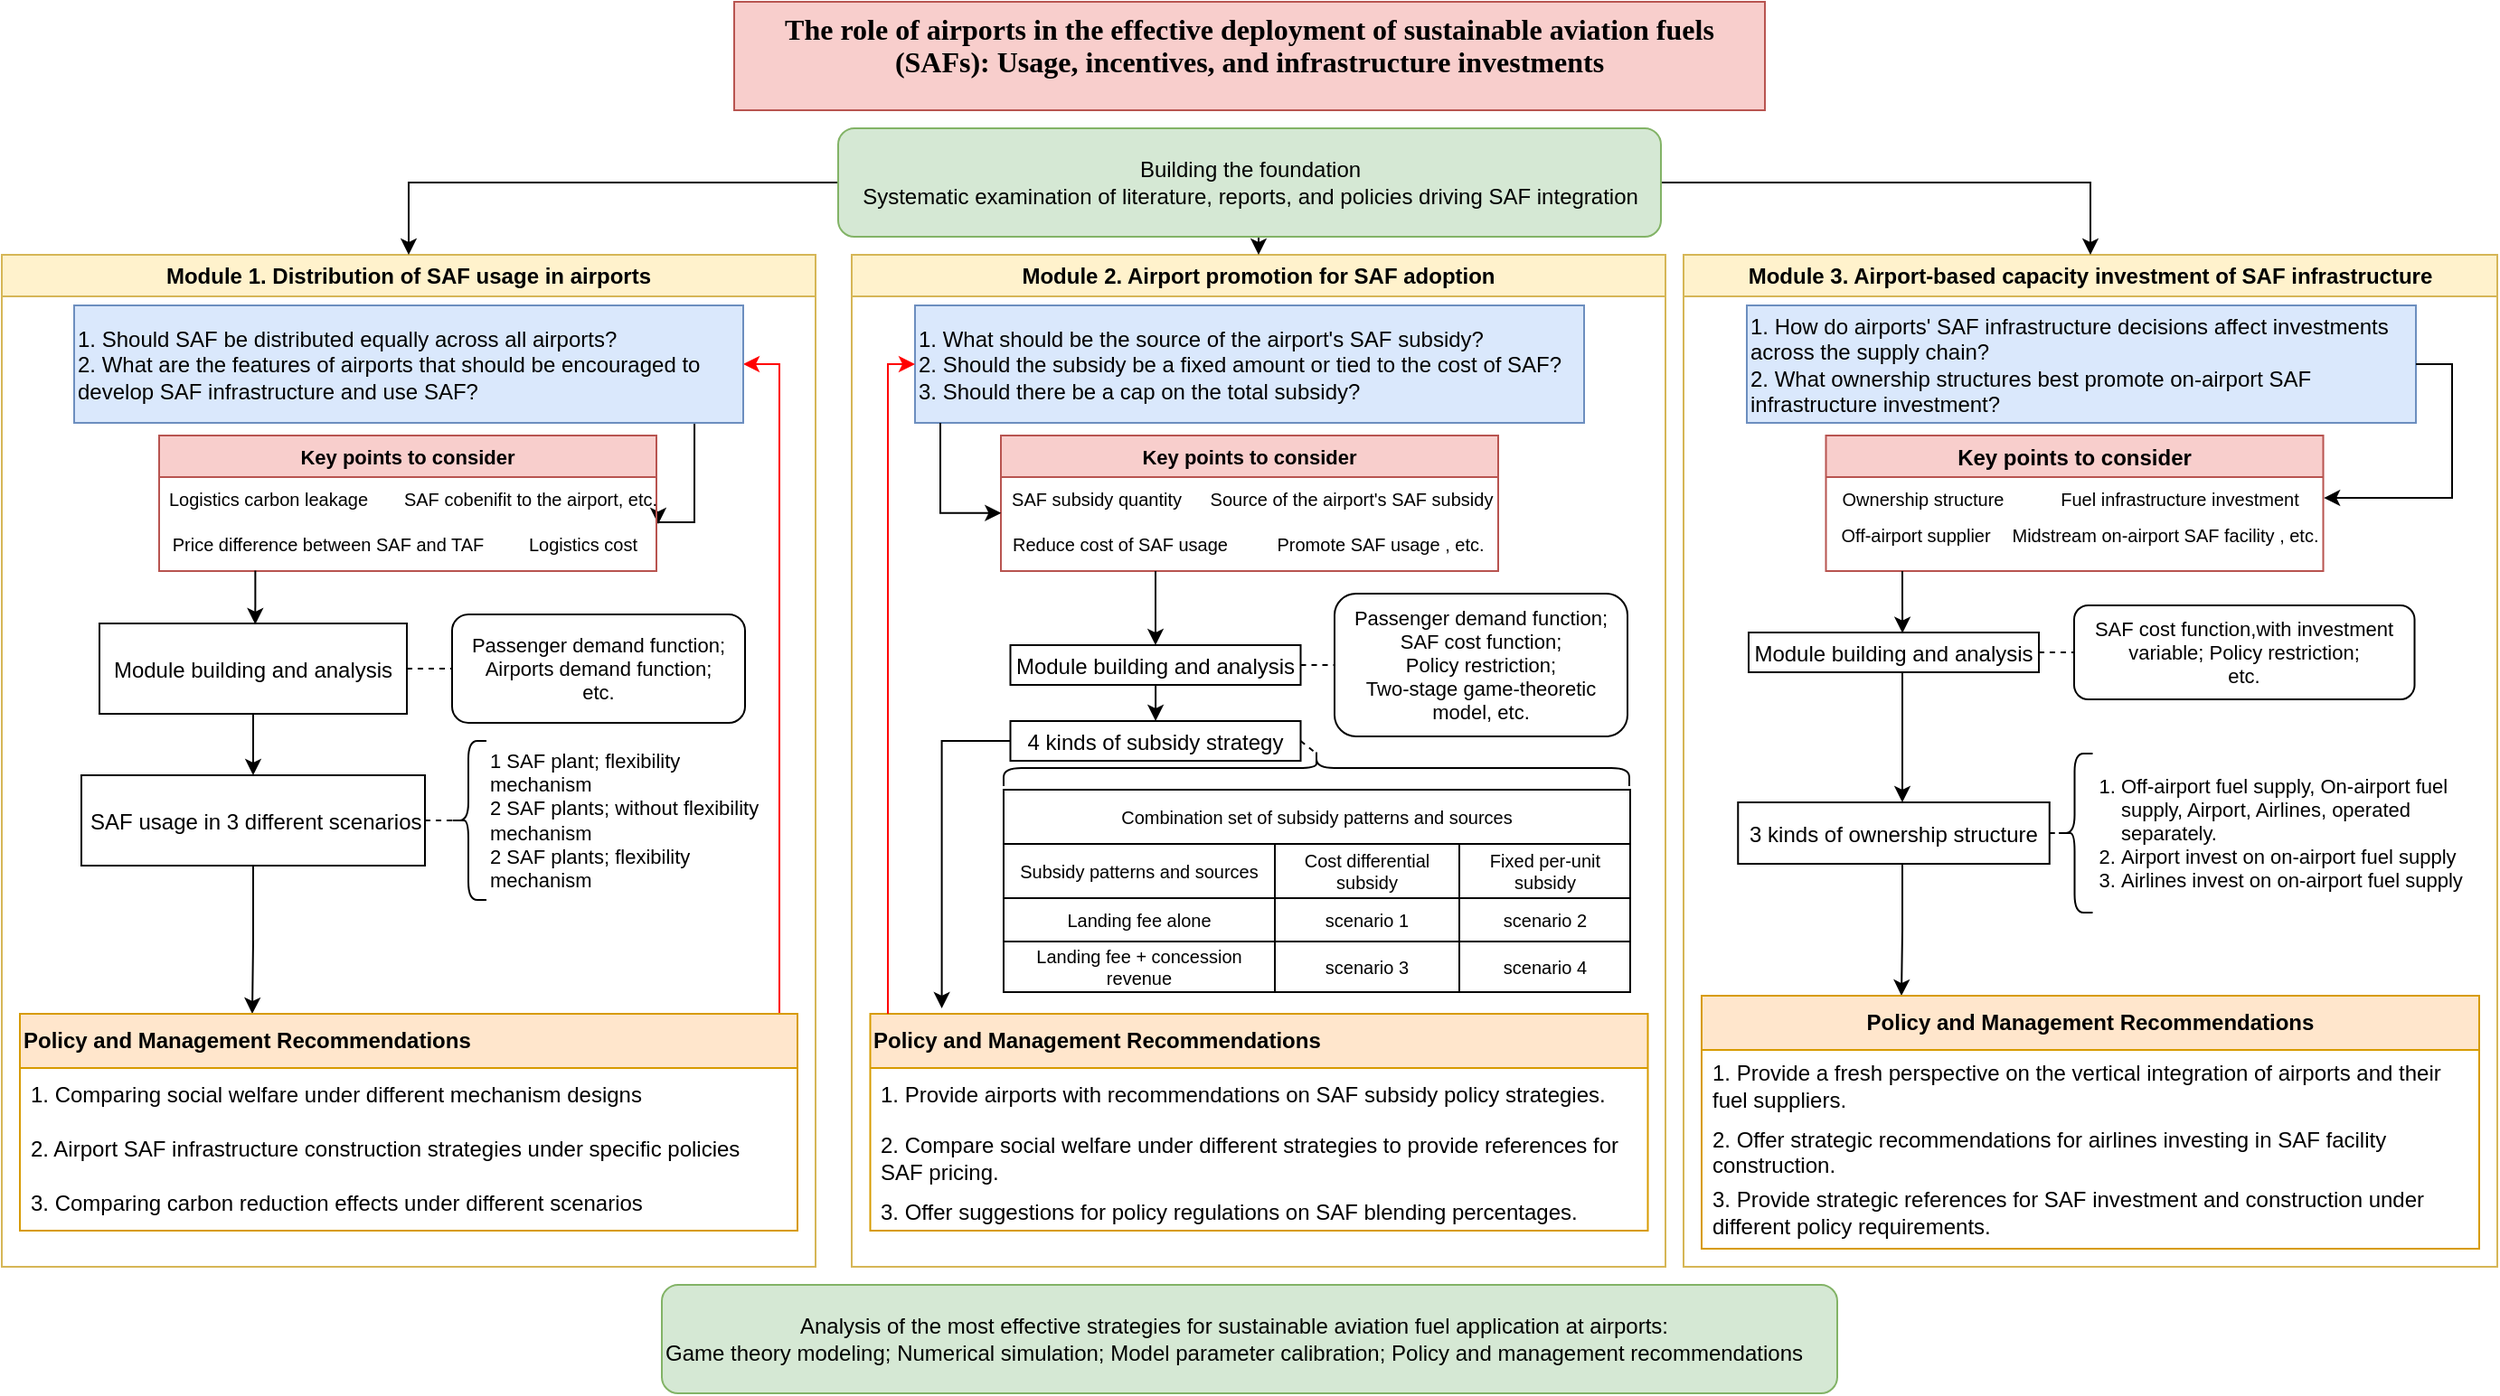 <mxfile version="24.8.0">
  <diagram name="Page-1" id="e7e014a7-5840-1c2e-5031-d8a46d1fe8dd">
    <mxGraphModel dx="2856" dy="964" grid="1" gridSize="10" guides="1" tooltips="1" connect="1" arrows="1" fold="1" page="1" pageScale="1" pageWidth="1169" pageHeight="826" background="none" math="0" shadow="0">
      <root>
        <mxCell id="0" />
        <mxCell id="1" parent="0" />
        <mxCell id="2" value="Module 1. Distribution of SAF usage in airports" style="swimlane;whiteSpace=wrap;fillColor=#fff2cc;strokeColor=#d6b656;" parent="1" vertex="1">
          <mxGeometry x="-280" y="140" width="450" height="560" as="geometry">
            <mxRectangle x="-270" y="142" width="90" height="30" as="alternateBounds" />
          </mxGeometry>
        </mxCell>
        <mxCell id="LJBLf-9OPQEesqbSQKG5-111" style="edgeStyle=orthogonalEdgeStyle;rounded=0;orthogonalLoop=1;jettySize=auto;html=1;entryX=0.5;entryY=0;entryDx=0;entryDy=0;fontFamily=Helvetica;fontSize=12;fontColor=default;" parent="2" source="8" target="10" edge="1">
          <mxGeometry relative="1" as="geometry" />
        </mxCell>
        <mxCell id="8" value="Module building and analysis" style="" parent="2" vertex="1">
          <mxGeometry x="54" y="204" width="170" height="50" as="geometry" />
        </mxCell>
        <mxCell id="rZtBLB-fVoA_DSwmURB1-14" style="edgeStyle=orthogonalEdgeStyle;rounded=0;orthogonalLoop=1;jettySize=auto;html=1;entryX=0.25;entryY=0;entryDx=0;entryDy=0;" edge="1" parent="2">
          <mxGeometry relative="1" as="geometry">
            <mxPoint x="139" y="338" as="sourcePoint" />
            <mxPoint x="138.5" y="420" as="targetPoint" />
            <Array as="points">
              <mxPoint x="139" y="379" />
              <mxPoint x="139" y="379" />
            </Array>
          </mxGeometry>
        </mxCell>
        <mxCell id="10" value=" SAF usage in 3 different scenarios" style="" parent="2" vertex="1">
          <mxGeometry x="44" y="288" width="190" height="50" as="geometry" />
        </mxCell>
        <mxCell id="LJBLf-9OPQEesqbSQKG5-52" value="Passenger demand function;&lt;div style=&quot;font-size: 11px;&quot;&gt;Airports demand function;&lt;/div&gt;&lt;div style=&quot;font-size: 11px;&quot;&gt;etc.&lt;/div&gt;" style="rounded=1;whiteSpace=wrap;html=1;fontSize=11;" parent="2" vertex="1">
          <mxGeometry x="249" y="199" width="162" height="60" as="geometry" />
        </mxCell>
        <mxCell id="LJBLf-9OPQEesqbSQKG5-56" value="" style="endArrow=none;dashed=1;html=1;rounded=0;exitX=1;exitY=0.5;exitDx=0;exitDy=0;entryX=0;entryY=0.5;entryDx=0;entryDy=0;" parent="2" source="8" target="LJBLf-9OPQEesqbSQKG5-52" edge="1">
          <mxGeometry width="50" height="50" relative="1" as="geometry">
            <mxPoint x="539" y="191" as="sourcePoint" />
            <mxPoint x="589" y="141" as="targetPoint" />
          </mxGeometry>
        </mxCell>
        <mxCell id="LJBLf-9OPQEesqbSQKG5-57" value="" style="shape=curlyBracket;whiteSpace=wrap;html=1;rounded=1;labelPosition=left;verticalLabelPosition=middle;align=right;verticalAlign=middle;size=0.5;rotation=0;" parent="2" vertex="1">
          <mxGeometry x="248" y="269" width="20" height="88" as="geometry" />
        </mxCell>
        <mxCell id="LJBLf-9OPQEesqbSQKG5-79" value="" style="endArrow=none;dashed=1;html=1;rounded=0;fontFamily=Helvetica;fontSize=12;fontColor=default;entryX=0.1;entryY=0.5;entryDx=0;entryDy=0;entryPerimeter=0;exitX=1;exitY=0.5;exitDx=0;exitDy=0;" parent="2" source="10" target="LJBLf-9OPQEesqbSQKG5-57" edge="1">
          <mxGeometry width="50" height="50" relative="1" as="geometry">
            <mxPoint x="169" y="281" as="sourcePoint" />
            <mxPoint x="219" y="231" as="targetPoint" />
          </mxGeometry>
        </mxCell>
        <mxCell id="rZtBLB-fVoA_DSwmURB1-22" style="edgeStyle=orthogonalEdgeStyle;rounded=0;orthogonalLoop=1;jettySize=auto;html=1;entryX=1;entryY=0.5;entryDx=0;entryDy=0;strokeColor=#FF0000;" edge="1" parent="2" source="LJBLf-9OPQEesqbSQKG5-73" target="LJBLf-9OPQEesqbSQKG5-71">
          <mxGeometry relative="1" as="geometry">
            <Array as="points">
              <mxPoint x="430" y="61" />
            </Array>
          </mxGeometry>
        </mxCell>
        <mxCell id="LJBLf-9OPQEesqbSQKG5-73" value="&lt;span style=&quot;font-weight: 700; text-align: -webkit-center;&quot;&gt;Policy and Management Recommendations&lt;/span&gt;" style="swimlane;fontStyle=0;childLayout=stackLayout;horizontal=1;startSize=30;horizontalStack=0;resizeParent=1;resizeParentMax=0;resizeLast=0;collapsible=1;marginBottom=0;whiteSpace=wrap;html=1;align=left;verticalAlign=middle;fontFamily=Helvetica;fontSize=12;fillColor=#ffe6cc;strokeColor=#d79b00;" parent="2" vertex="1">
          <mxGeometry x="10" y="420" width="430" height="120" as="geometry" />
        </mxCell>
        <mxCell id="LJBLf-9OPQEesqbSQKG5-74" value="1. Comparing social welfare under different mechanism designs" style="text;strokeColor=none;fillColor=none;align=left;verticalAlign=middle;spacingLeft=4;spacingRight=4;overflow=hidden;points=[[0,0.5],[1,0.5]];portConstraint=eastwest;rotatable=0;whiteSpace=wrap;html=1;fontFamily=Helvetica;fontSize=12;fontColor=default;" parent="LJBLf-9OPQEesqbSQKG5-73" vertex="1">
          <mxGeometry y="30" width="430" height="30" as="geometry" />
        </mxCell>
        <mxCell id="LJBLf-9OPQEesqbSQKG5-75" value="2. Airport SAF infrastructure construction strategies under specific policies" style="text;strokeColor=none;fillColor=none;align=left;verticalAlign=middle;spacingLeft=4;spacingRight=4;overflow=hidden;points=[[0,0.5],[1,0.5]];portConstraint=eastwest;rotatable=0;whiteSpace=wrap;html=1;fontFamily=Helvetica;fontSize=12;fontColor=default;" parent="LJBLf-9OPQEesqbSQKG5-73" vertex="1">
          <mxGeometry y="60" width="430" height="30" as="geometry" />
        </mxCell>
        <mxCell id="LJBLf-9OPQEesqbSQKG5-76" value="3. Comparing carbon reduction effects under different scenarios" style="text;strokeColor=none;fillColor=none;align=left;verticalAlign=middle;spacingLeft=4;spacingRight=4;overflow=hidden;points=[[0,0.5],[1,0.5]];portConstraint=eastwest;rotatable=0;whiteSpace=wrap;html=1;fontFamily=Helvetica;fontSize=12;fontColor=default;" parent="LJBLf-9OPQEesqbSQKG5-73" vertex="1">
          <mxGeometry y="90" width="430" height="30" as="geometry" />
        </mxCell>
        <mxCell id="lu8GZyo01GJMkmbSmP88-27" style="edgeStyle=orthogonalEdgeStyle;rounded=0;orthogonalLoop=1;jettySize=auto;html=1;entryX=1;entryY=0.5;entryDx=0;entryDy=0;" parent="2" edge="1">
          <mxGeometry relative="1" as="geometry">
            <Array as="points">
              <mxPoint x="383" y="148" />
            </Array>
            <mxPoint x="383.034" y="91.0" as="sourcePoint" />
            <mxPoint x="363" y="149" as="targetPoint" />
          </mxGeometry>
        </mxCell>
        <mxCell id="LJBLf-9OPQEesqbSQKG5-71" value="1. Should SAF be distributed equally across all airports?&amp;nbsp;&lt;div&gt;&lt;span style=&quot;background-color: initial;&quot;&gt;2. What are the features of airports that should be encouraged to develop SAF infrastructure and use SAF?&lt;/span&gt;&lt;br&gt;&lt;/div&gt;" style="text;strokeColor=#6c8ebf;fillColor=#dae8fc;html=1;whiteSpace=wrap;verticalAlign=middle;overflow=hidden;" parent="2" vertex="1">
          <mxGeometry x="40" y="28" width="370" height="65" as="geometry" />
        </mxCell>
        <mxCell id="LJBLf-9OPQEesqbSQKG5-60" value="&lt;span style=&quot;background-color: initial; font-size: 11px;&quot;&gt;1 SAF plant; flexibility mechanism&amp;nbsp;&lt;/span&gt;&lt;br style=&quot;font-size: 11px;&quot;&gt;&lt;span style=&quot;background-color: initial; font-size: 11px;&quot;&gt;2 SAF plants; without flexibility mechanism&lt;/span&gt;&lt;br style=&quot;font-size: 11px;&quot;&gt;&lt;span style=&quot;background-color: initial; font-size: 11px;&quot;&gt;2 SAF plants; flexibility mechanism&lt;/span&gt;" style="text;strokeColor=none;fillColor=none;html=1;whiteSpace=wrap;verticalAlign=middle;overflow=hidden;fontSize=11;" parent="2" vertex="1">
          <mxGeometry x="268" y="252" width="162" height="122" as="geometry" />
        </mxCell>
        <mxCell id="lu8GZyo01GJMkmbSmP88-20" value="Key points to consider" style="swimlane;fillColor=#f8cecc;strokeColor=#b85450;fontSize=11;" parent="2" vertex="1">
          <mxGeometry x="87" y="100" width="275" height="75" as="geometry" />
        </mxCell>
        <mxCell id="lu8GZyo01GJMkmbSmP88-21" value="SAF cobenifit to the airport, etc." style="text;html=1;align=center;verticalAlign=middle;resizable=0;points=[];autosize=1;strokeColor=none;fillColor=none;fontSize=10;" parent="lu8GZyo01GJMkmbSmP88-20" vertex="1">
          <mxGeometry x="125" y="20" width="160" height="30" as="geometry" />
        </mxCell>
        <mxCell id="lu8GZyo01GJMkmbSmP88-22" value="Logistics carbon leakage" style="text;html=1;align=center;verticalAlign=middle;resizable=0;points=[];autosize=1;strokeColor=none;fillColor=none;fontSize=10;" parent="lu8GZyo01GJMkmbSmP88-20" vertex="1">
          <mxGeometry x="-5" y="20" width="130" height="30" as="geometry" />
        </mxCell>
        <mxCell id="lu8GZyo01GJMkmbSmP88-23" value="Logistics cost" style="text;html=1;align=center;verticalAlign=middle;resizable=0;points=[];autosize=1;strokeColor=none;fillColor=none;fontSize=10;" parent="lu8GZyo01GJMkmbSmP88-20" vertex="1">
          <mxGeometry x="194" y="45" width="80" height="30" as="geometry" />
        </mxCell>
        <mxCell id="lu8GZyo01GJMkmbSmP88-24" value="&lt;font style=&quot;font-size: 10px;&quot;&gt;Price difference between SAF and TAF&lt;/font&gt;" style="text;html=1;align=center;verticalAlign=middle;resizable=0;points=[];autosize=1;strokeColor=none;fillColor=none;fontSize=9;" parent="lu8GZyo01GJMkmbSmP88-20" vertex="1">
          <mxGeometry x="-7" y="45" width="200" height="30" as="geometry" />
        </mxCell>
        <mxCell id="rZtBLB-fVoA_DSwmURB1-11" style="edgeStyle=orthogonalEdgeStyle;rounded=0;orthogonalLoop=1;jettySize=auto;html=1;entryX=0.848;entryY=0.01;entryDx=0;entryDy=0;entryPerimeter=0;exitX=0.301;exitY=0.993;exitDx=0;exitDy=0;exitPerimeter=0;" edge="1" parent="2" source="lu8GZyo01GJMkmbSmP88-24">
          <mxGeometry relative="1" as="geometry">
            <mxPoint x="140" y="180" as="sourcePoint" />
            <mxPoint x="140.16" y="204.5" as="targetPoint" />
          </mxGeometry>
        </mxCell>
        <mxCell id="3" value="Module 2. Airport promotion for SAF adoption" style="swimlane;whiteSpace=wrap;fillColor=#fff2cc;strokeColor=#d6b656;" parent="1" vertex="1">
          <mxGeometry x="190" y="140" width="450" height="560" as="geometry" />
        </mxCell>
        <mxCell id="LJBLf-9OPQEesqbSQKG5-85" value="1. What should be the source of the airport&#39;s SAF subsidy?&amp;nbsp;&lt;div&gt;2. Should the subsidy be a fixed amount or tied to the cost of SAF?&amp;nbsp;&lt;/div&gt;&lt;div&gt;3. Should there be a cap on the total subsidy?&lt;/div&gt;" style="text;strokeColor=#6c8ebf;fillColor=#dae8fc;html=1;whiteSpace=wrap;verticalAlign=middle;overflow=hidden;" parent="3" vertex="1">
          <mxGeometry x="35" y="28" width="370" height="65" as="geometry" />
        </mxCell>
        <mxCell id="LJBLf-9OPQEesqbSQKG5-116" style="edgeStyle=orthogonalEdgeStyle;rounded=0;orthogonalLoop=1;jettySize=auto;html=1;entryX=0.5;entryY=0;entryDx=0;entryDy=0;fontFamily=Helvetica;fontSize=12;fontColor=default;" parent="3" source="LJBLf-9OPQEesqbSQKG5-117" target="LJBLf-9OPQEesqbSQKG5-118" edge="1">
          <mxGeometry relative="1" as="geometry" />
        </mxCell>
        <mxCell id="LJBLf-9OPQEesqbSQKG5-117" value="Module building and analysis" style="" parent="3" vertex="1">
          <mxGeometry x="87.75" y="216" width="160.5" height="22" as="geometry" />
        </mxCell>
        <mxCell id="LJBLf-9OPQEesqbSQKG5-118" value="4 kinds of subsidy strategy" style="" parent="3" vertex="1">
          <mxGeometry x="87.75" y="258" width="160.5" height="22" as="geometry" />
        </mxCell>
        <mxCell id="LJBLf-9OPQEesqbSQKG5-119" value="Passenger demand function;&lt;div style=&quot;font-size: 11px;&quot;&gt;SAF cost function;&lt;/div&gt;&lt;div style=&quot;font-size: 11px;&quot;&gt;Policy restriction;&lt;/div&gt;&lt;div style=&quot;font-size: 11px;&quot;&gt;Two-stage game-theoretic model,&amp;nbsp;&lt;span style=&quot;background-color: initial; font-size: 11px;&quot;&gt;etc.&lt;/span&gt;&lt;/div&gt;" style="rounded=1;whiteSpace=wrap;html=1;fontSize=11;" parent="3" vertex="1">
          <mxGeometry x="267" y="187.5" width="162" height="79" as="geometry" />
        </mxCell>
        <mxCell id="LJBLf-9OPQEesqbSQKG5-120" value="" style="endArrow=none;dashed=1;html=1;rounded=0;exitX=1;exitY=0.5;exitDx=0;exitDy=0;entryX=0;entryY=0.5;entryDx=0;entryDy=0;" parent="3" source="LJBLf-9OPQEesqbSQKG5-117" target="LJBLf-9OPQEesqbSQKG5-119" edge="1">
          <mxGeometry width="50" height="50" relative="1" as="geometry">
            <mxPoint x="548.5" y="210" as="sourcePoint" />
            <mxPoint x="598.5" y="160" as="targetPoint" />
          </mxGeometry>
        </mxCell>
        <mxCell id="LJBLf-9OPQEesqbSQKG5-121" value="" style="shape=curlyBracket;whiteSpace=wrap;html=1;rounded=1;labelPosition=left;verticalLabelPosition=middle;align=right;verticalAlign=middle;size=0.5;rotation=90;" parent="3" vertex="1">
          <mxGeometry x="247" y="111" width="20" height="346" as="geometry" />
        </mxCell>
        <mxCell id="LJBLf-9OPQEesqbSQKG5-122" value="" style="endArrow=none;dashed=1;html=1;rounded=0;fontFamily=Helvetica;fontSize=12;fontColor=default;entryX=0.1;entryY=0.5;entryDx=0;entryDy=0;entryPerimeter=0;exitX=1;exitY=0.5;exitDx=0;exitDy=0;" parent="3" source="LJBLf-9OPQEesqbSQKG5-118" target="LJBLf-9OPQEesqbSQKG5-121" edge="1">
          <mxGeometry width="50" height="50" relative="1" as="geometry">
            <mxPoint x="167" y="326" as="sourcePoint" />
            <mxPoint x="228.5" y="217" as="targetPoint" />
          </mxGeometry>
        </mxCell>
        <mxCell id="LJBLf-9OPQEesqbSQKG5-123" value="Combination set of subsidy patterns and sources" style="shape=table;startSize=30;container=1;collapsible=0;childLayout=tableLayout;strokeColor=default;align=center;verticalAlign=middle;fillColor=none;gradientColor=none;fontSize=10;" parent="3" vertex="1">
          <mxGeometry x="84" y="296" width="346.5" height="112" as="geometry" />
        </mxCell>
        <mxCell id="LJBLf-9OPQEesqbSQKG5-124" value="" style="shape=tableRow;horizontal=0;startSize=0;swimlaneHead=0;swimlaneBody=0;strokeColor=inherit;top=0;left=0;bottom=0;right=0;collapsible=0;dropTarget=0;fillColor=none;points=[[0,0.5],[1,0.5]];portConstraint=eastwest;fontSize=16;align=left;verticalAlign=middle;fontFamily=Helvetica;fontColor=default;" parent="LJBLf-9OPQEesqbSQKG5-123" vertex="1">
          <mxGeometry y="30" width="346.5" height="30" as="geometry" />
        </mxCell>
        <mxCell id="LJBLf-9OPQEesqbSQKG5-125" value="Subsidy patterns and sources" style="shape=partialRectangle;html=1;whiteSpace=wrap;connectable=0;strokeColor=inherit;overflow=hidden;fillColor=none;top=0;left=0;bottom=0;right=0;pointerEvents=1;align=center;verticalAlign=middle;fontSize=10;" parent="LJBLf-9OPQEesqbSQKG5-124" vertex="1">
          <mxGeometry width="150" height="30" as="geometry">
            <mxRectangle width="150" height="30" as="alternateBounds" />
          </mxGeometry>
        </mxCell>
        <mxCell id="LJBLf-9OPQEesqbSQKG5-126" value="Cost differential subsidy" style="shape=partialRectangle;html=1;whiteSpace=wrap;connectable=0;strokeColor=inherit;overflow=hidden;fillColor=none;top=0;left=0;bottom=0;right=0;pointerEvents=1;align=center;verticalAlign=middle;fontSize=10;" parent="LJBLf-9OPQEesqbSQKG5-124" vertex="1">
          <mxGeometry x="150" width="102" height="30" as="geometry">
            <mxRectangle width="102" height="30" as="alternateBounds" />
          </mxGeometry>
        </mxCell>
        <mxCell id="LJBLf-9OPQEesqbSQKG5-127" value="Fixed per-unit subsidy" style="shape=partialRectangle;html=1;whiteSpace=wrap;connectable=0;strokeColor=inherit;overflow=hidden;fillColor=none;top=0;left=0;bottom=0;right=0;pointerEvents=1;align=center;verticalAlign=middle;fontSize=10;" parent="LJBLf-9OPQEesqbSQKG5-124" vertex="1">
          <mxGeometry x="252" width="95" height="30" as="geometry">
            <mxRectangle width="95" height="30" as="alternateBounds" />
          </mxGeometry>
        </mxCell>
        <mxCell id="LJBLf-9OPQEesqbSQKG5-128" value="" style="shape=tableRow;horizontal=0;startSize=0;swimlaneHead=0;swimlaneBody=0;strokeColor=inherit;top=0;left=0;bottom=0;right=0;collapsible=0;dropTarget=0;fillColor=none;points=[[0,0.5],[1,0.5]];portConstraint=eastwest;fontSize=16;align=left;verticalAlign=middle;fontFamily=Helvetica;fontColor=default;" parent="LJBLf-9OPQEesqbSQKG5-123" vertex="1">
          <mxGeometry y="60" width="346.5" height="24" as="geometry" />
        </mxCell>
        <mxCell id="LJBLf-9OPQEesqbSQKG5-129" value="Landing fee alone" style="shape=partialRectangle;html=1;whiteSpace=wrap;connectable=0;strokeColor=inherit;overflow=hidden;fillColor=none;top=0;left=0;bottom=0;right=0;pointerEvents=1;align=center;verticalAlign=middle;fontSize=10;" parent="LJBLf-9OPQEesqbSQKG5-128" vertex="1">
          <mxGeometry width="150" height="24" as="geometry">
            <mxRectangle width="150" height="24" as="alternateBounds" />
          </mxGeometry>
        </mxCell>
        <mxCell id="LJBLf-9OPQEesqbSQKG5-130" value="scenario 1" style="shape=partialRectangle;html=1;whiteSpace=wrap;connectable=0;strokeColor=inherit;overflow=hidden;fillColor=none;top=0;left=0;bottom=0;right=0;pointerEvents=1;fontSize=10;align=center;verticalAlign=middle;fontFamily=Helvetica;fontColor=default;" parent="LJBLf-9OPQEesqbSQKG5-128" vertex="1">
          <mxGeometry x="150" width="102" height="24" as="geometry">
            <mxRectangle width="102" height="24" as="alternateBounds" />
          </mxGeometry>
        </mxCell>
        <mxCell id="LJBLf-9OPQEesqbSQKG5-131" value="scenario 2" style="shape=partialRectangle;html=1;whiteSpace=wrap;connectable=0;strokeColor=inherit;overflow=hidden;fillColor=none;top=0;left=0;bottom=0;right=0;pointerEvents=1;fontSize=10;align=center;verticalAlign=middle;fontFamily=Helvetica;fontColor=default;" parent="LJBLf-9OPQEesqbSQKG5-128" vertex="1">
          <mxGeometry x="252" width="95" height="24" as="geometry">
            <mxRectangle width="95" height="24" as="alternateBounds" />
          </mxGeometry>
        </mxCell>
        <mxCell id="LJBLf-9OPQEesqbSQKG5-132" value="" style="shape=tableRow;horizontal=0;startSize=0;swimlaneHead=0;swimlaneBody=0;strokeColor=inherit;top=0;left=0;bottom=0;right=0;collapsible=0;dropTarget=0;fillColor=none;points=[[0,0.5],[1,0.5]];portConstraint=eastwest;fontSize=16;align=left;verticalAlign=middle;fontFamily=Helvetica;fontColor=default;" parent="LJBLf-9OPQEesqbSQKG5-123" vertex="1">
          <mxGeometry y="84" width="346.5" height="28" as="geometry" />
        </mxCell>
        <mxCell id="LJBLf-9OPQEesqbSQKG5-133" value="Landing fee + concession revenue" style="shape=partialRectangle;html=1;whiteSpace=wrap;connectable=0;strokeColor=inherit;overflow=hidden;fillColor=none;top=0;left=0;bottom=0;right=0;pointerEvents=1;align=center;verticalAlign=middle;fontSize=10;" parent="LJBLf-9OPQEesqbSQKG5-132" vertex="1">
          <mxGeometry width="150" height="28" as="geometry">
            <mxRectangle width="150" height="28" as="alternateBounds" />
          </mxGeometry>
        </mxCell>
        <mxCell id="LJBLf-9OPQEesqbSQKG5-134" value="scenario 3" style="shape=partialRectangle;html=1;whiteSpace=wrap;connectable=0;strokeColor=inherit;overflow=hidden;fillColor=none;top=0;left=0;bottom=0;right=0;pointerEvents=1;fontSize=10;align=center;verticalAlign=middle;fontFamily=Helvetica;fontColor=default;" parent="LJBLf-9OPQEesqbSQKG5-132" vertex="1">
          <mxGeometry x="150" width="102" height="28" as="geometry">
            <mxRectangle width="102" height="28" as="alternateBounds" />
          </mxGeometry>
        </mxCell>
        <mxCell id="LJBLf-9OPQEesqbSQKG5-135" value="scenario 4" style="shape=partialRectangle;html=1;whiteSpace=wrap;connectable=0;strokeColor=inherit;overflow=hidden;fillColor=none;top=0;left=0;bottom=0;right=0;pointerEvents=1;fontSize=10;align=center;verticalAlign=middle;fontFamily=Helvetica;fontColor=default;" parent="LJBLf-9OPQEesqbSQKG5-132" vertex="1">
          <mxGeometry x="252" width="95" height="28" as="geometry">
            <mxRectangle width="95" height="28" as="alternateBounds" />
          </mxGeometry>
        </mxCell>
        <mxCell id="LJBLf-9OPQEesqbSQKG5-137" value="&lt;span style=&quot;font-weight: 700; text-align: -webkit-center;&quot;&gt;Policy and Management Recommendations&lt;/span&gt;" style="swimlane;fontStyle=0;childLayout=stackLayout;horizontal=1;startSize=30;horizontalStack=0;resizeParent=1;resizeParentMax=0;resizeLast=0;collapsible=1;marginBottom=0;whiteSpace=wrap;html=1;align=left;verticalAlign=middle;fontFamily=Helvetica;fontSize=12;fillColor=#ffe6cc;strokeColor=#d79b00;" parent="3" vertex="1">
          <mxGeometry x="10.25" y="420" width="430" height="120" as="geometry" />
        </mxCell>
        <mxCell id="LJBLf-9OPQEesqbSQKG5-138" value="1. Provide airports with recommendations on SAF subsidy policy strategies." style="text;strokeColor=none;fillColor=none;align=left;verticalAlign=middle;spacingLeft=4;spacingRight=4;overflow=hidden;points=[[0,0.5],[1,0.5]];portConstraint=eastwest;rotatable=0;whiteSpace=wrap;html=1;fontFamily=Helvetica;fontSize=12;fontColor=default;" parent="LJBLf-9OPQEesqbSQKG5-137" vertex="1">
          <mxGeometry y="30" width="430" height="30" as="geometry" />
        </mxCell>
        <mxCell id="LJBLf-9OPQEesqbSQKG5-139" value="2. Compare social welfare under different strategies to provide references for SAF pricing." style="text;strokeColor=none;fillColor=none;align=left;verticalAlign=middle;spacingLeft=4;spacingRight=4;overflow=hidden;points=[[0,0.5],[1,0.5]];portConstraint=eastwest;rotatable=0;whiteSpace=wrap;html=1;fontFamily=Helvetica;fontSize=12;fontColor=default;" parent="LJBLf-9OPQEesqbSQKG5-137" vertex="1">
          <mxGeometry y="60" width="430" height="40" as="geometry" />
        </mxCell>
        <mxCell id="LJBLf-9OPQEesqbSQKG5-140" value="3. Offer suggestions for policy regulations on SAF blending percentages." style="text;strokeColor=none;fillColor=none;align=left;verticalAlign=middle;spacingLeft=4;spacingRight=4;overflow=hidden;points=[[0,0.5],[1,0.5]];portConstraint=eastwest;rotatable=0;whiteSpace=wrap;html=1;fontFamily=Helvetica;fontSize=12;fontColor=default;" parent="LJBLf-9OPQEesqbSQKG5-137" vertex="1">
          <mxGeometry y="100" width="430" height="20" as="geometry" />
        </mxCell>
        <mxCell id="lu8GZyo01GJMkmbSmP88-28" value="Key points to consider" style="swimlane;fillColor=#f8cecc;strokeColor=#b85450;fontSize=11;" parent="3" vertex="1">
          <mxGeometry x="82.5" y="100" width="275" height="75" as="geometry" />
        </mxCell>
        <mxCell id="lu8GZyo01GJMkmbSmP88-29" value="Promote SAF usage , etc." style="text;html=1;align=center;verticalAlign=middle;resizable=0;points=[];autosize=1;strokeColor=none;fillColor=none;fontSize=10;" parent="lu8GZyo01GJMkmbSmP88-28" vertex="1">
          <mxGeometry x="139" y="45" width="140" height="30" as="geometry" />
        </mxCell>
        <mxCell id="lu8GZyo01GJMkmbSmP88-30" value="&lt;span style=&quot;font-size: 10px;&quot;&gt;SAF subsidy quantity&lt;/span&gt;" style="text;html=1;align=center;verticalAlign=middle;resizable=0;points=[];autosize=1;strokeColor=none;fillColor=none;fontSize=10;" parent="lu8GZyo01GJMkmbSmP88-28" vertex="1">
          <mxGeometry x="-8" y="20" width="120" height="30" as="geometry" />
        </mxCell>
        <mxCell id="lu8GZyo01GJMkmbSmP88-31" value="&lt;span style=&quot;font-size: 10px;&quot;&gt;Source of the airport&#39;s SAF subsidy&lt;/span&gt;" style="text;html=1;align=center;verticalAlign=middle;resizable=0;points=[];autosize=1;strokeColor=none;fillColor=none;fontSize=10;" parent="lu8GZyo01GJMkmbSmP88-28" vertex="1">
          <mxGeometry x="103" y="20" width="180" height="30" as="geometry" />
        </mxCell>
        <mxCell id="lu8GZyo01GJMkmbSmP88-32" value="Reduce cost of SAF usage" style="text;html=1;align=center;verticalAlign=middle;resizable=0;points=[];autosize=1;strokeColor=none;fillColor=none;fontSize=10;" parent="lu8GZyo01GJMkmbSmP88-28" vertex="1">
          <mxGeometry x="-5" y="45" width="140" height="30" as="geometry" />
        </mxCell>
        <mxCell id="lu8GZyo01GJMkmbSmP88-34" style="edgeStyle=orthogonalEdgeStyle;rounded=0;orthogonalLoop=1;jettySize=auto;html=1;entryX=0.5;entryY=0;entryDx=0;entryDy=0;" parent="3" source="lu8GZyo01GJMkmbSmP88-32" target="LJBLf-9OPQEesqbSQKG5-117" edge="1">
          <mxGeometry relative="1" as="geometry">
            <Array as="points">
              <mxPoint x="168" y="198" />
              <mxPoint x="168" y="198" />
            </Array>
          </mxGeometry>
        </mxCell>
        <mxCell id="rZtBLB-fVoA_DSwmURB1-15" style="edgeStyle=orthogonalEdgeStyle;rounded=0;orthogonalLoop=1;jettySize=auto;html=1;entryX=0.044;entryY=-0.071;entryDx=0;entryDy=0;entryPerimeter=0;" edge="1" parent="3">
          <mxGeometry relative="1" as="geometry">
            <mxPoint x="49" y="93" as="sourcePoint" />
            <mxPoint x="82.66" y="142.87" as="targetPoint" />
            <Array as="points">
              <mxPoint x="49" y="143" />
            </Array>
          </mxGeometry>
        </mxCell>
        <mxCell id="rZtBLB-fVoA_DSwmURB1-21" style="edgeStyle=orthogonalEdgeStyle;rounded=0;orthogonalLoop=1;jettySize=auto;html=1;entryX=0;entryY=0.5;entryDx=0;entryDy=0;strokeColor=#FF0000;" edge="1" parent="3" source="LJBLf-9OPQEesqbSQKG5-137" target="LJBLf-9OPQEesqbSQKG5-85">
          <mxGeometry relative="1" as="geometry">
            <Array as="points">
              <mxPoint x="20" y="61" />
            </Array>
          </mxGeometry>
        </mxCell>
        <mxCell id="rZtBLB-fVoA_DSwmURB1-28" style="edgeStyle=orthogonalEdgeStyle;rounded=0;orthogonalLoop=1;jettySize=auto;html=1;entryX=0.092;entryY=-0.025;entryDx=0;entryDy=0;entryPerimeter=0;" edge="1" parent="3" source="LJBLf-9OPQEesqbSQKG5-118" target="LJBLf-9OPQEesqbSQKG5-137">
          <mxGeometry relative="1" as="geometry">
            <Array as="points">
              <mxPoint x="50" y="269" />
            </Array>
          </mxGeometry>
        </mxCell>
        <mxCell id="4" value="Module 3. Airport-based capacity investment of SAF infrastructure" style="swimlane;whiteSpace=wrap;fillColor=#fff2cc;strokeColor=#d6b656;" parent="1" vertex="1">
          <mxGeometry x="650" y="140" width="450" height="560" as="geometry" />
        </mxCell>
        <mxCell id="LJBLf-9OPQEesqbSQKG5-153" value="&lt;div&gt;1. How do airports&#39; SAF infrastructure decisions affect investments across the supply chain?&lt;/div&gt;&lt;div&gt;2. What ownership structures best promote on-airport SAF infrastructure investment?&lt;/div&gt;" style="text;strokeColor=#6c8ebf;fillColor=#dae8fc;html=1;whiteSpace=wrap;verticalAlign=middle;overflow=hidden;" parent="4" vertex="1">
          <mxGeometry x="35" y="28" width="370" height="65" as="geometry" />
        </mxCell>
        <mxCell id="LJBLf-9OPQEesqbSQKG5-172" value="" style="edgeStyle=orthogonalEdgeStyle;rounded=0;orthogonalLoop=1;jettySize=auto;html=1;fontFamily=Helvetica;fontSize=12;fontColor=default;" parent="4" source="LJBLf-9OPQEesqbSQKG5-156" target="LJBLf-9OPQEesqbSQKG5-158" edge="1">
          <mxGeometry relative="1" as="geometry">
            <Array as="points">
              <mxPoint x="121" y="245" />
              <mxPoint x="121" y="245" />
            </Array>
          </mxGeometry>
        </mxCell>
        <mxCell id="LJBLf-9OPQEesqbSQKG5-156" value="Module building and analysis" style="" parent="4" vertex="1">
          <mxGeometry x="36" y="209" width="160.5" height="22" as="geometry" />
        </mxCell>
        <mxCell id="LJBLf-9OPQEesqbSQKG5-157" value="SAF cost function,with investment variable; Policy restriction;&lt;br style=&quot;font-size: 11px;&quot;&gt;etc." style="rounded=1;whiteSpace=wrap;html=1;fontSize=11;" parent="4" vertex="1">
          <mxGeometry x="216" y="194" width="188.25" height="52" as="geometry" />
        </mxCell>
        <mxCell id="rZtBLB-fVoA_DSwmURB1-25" style="edgeStyle=orthogonalEdgeStyle;rounded=0;orthogonalLoop=1;jettySize=auto;html=1;entryX=0.25;entryY=0;entryDx=0;entryDy=0;" edge="1" parent="4">
          <mxGeometry relative="1" as="geometry">
            <mxPoint x="120.5" y="410" as="targetPoint" />
            <mxPoint x="121" y="337.0" as="sourcePoint" />
            <Array as="points">
              <mxPoint x="121" y="374" />
              <mxPoint x="121" y="374" />
            </Array>
          </mxGeometry>
        </mxCell>
        <mxCell id="LJBLf-9OPQEesqbSQKG5-158" value="3 kinds of ownership structure" style="" parent="4" vertex="1">
          <mxGeometry x="30.13" y="303" width="172.25" height="34" as="geometry" />
        </mxCell>
        <mxCell id="LJBLf-9OPQEesqbSQKG5-159" value="" style="shape=curlyBracket;whiteSpace=wrap;html=1;rounded=1;labelPosition=left;verticalLabelPosition=middle;align=right;verticalAlign=middle;size=0.5;rotation=0;" parent="4" vertex="1">
          <mxGeometry x="206.25" y="276" width="20" height="88" as="geometry" />
        </mxCell>
        <mxCell id="LJBLf-9OPQEesqbSQKG5-160" value="&lt;ol style=&quot;font-size: 11px;&quot;&gt;&lt;li style=&quot;font-size: 11px;&quot;&gt;&lt;span style=&quot;background-color: initial; font-size: 11px;&quot;&gt;Off-airport fuel supply, On-airport fuel supply, Airport, Airlines, operated separately.&lt;/span&gt;&lt;/li&gt;&lt;li style=&quot;font-size: 11px;&quot;&gt;&lt;span style=&quot;background-color: initial; font-size: 11px;&quot;&gt;Airport invest on on-airport fuel supply&lt;/span&gt;&lt;/li&gt;&lt;li style=&quot;font-size: 11px;&quot;&gt;&lt;span style=&quot;background-color: initial; font-size: 11px;&quot;&gt;Airlines invest on on-airport fuel supply&amp;nbsp;&lt;/span&gt;&lt;/li&gt;&lt;/ol&gt;" style="text;strokeColor=none;fillColor=none;html=1;whiteSpace=wrap;verticalAlign=middle;overflow=hidden;fontSize=11;" parent="4" vertex="1">
          <mxGeometry x="200" y="259" width="240" height="122" as="geometry" />
        </mxCell>
        <mxCell id="LJBLf-9OPQEesqbSQKG5-161" value="" style="endArrow=none;dashed=1;html=1;rounded=0;fontFamily=Helvetica;fontSize=12;fontColor=default;entryX=0.1;entryY=0.5;entryDx=0;entryDy=0;entryPerimeter=0;exitX=1;exitY=0.5;exitDx=0;exitDy=0;" parent="4" source="LJBLf-9OPQEesqbSQKG5-158" target="LJBLf-9OPQEesqbSQKG5-159" edge="1">
          <mxGeometry width="50" height="50" relative="1" as="geometry">
            <mxPoint x="127.25" y="288" as="sourcePoint" />
            <mxPoint x="177.25" y="238" as="targetPoint" />
          </mxGeometry>
        </mxCell>
        <mxCell id="LJBLf-9OPQEesqbSQKG5-163" value="&lt;span style=&quot;font-weight: 700;&quot;&gt;Policy and Management Recommendations&lt;/span&gt;" style="swimlane;fontStyle=0;childLayout=stackLayout;horizontal=1;startSize=30;horizontalStack=0;resizeParent=1;resizeParentMax=0;resizeLast=0;collapsible=1;marginBottom=0;whiteSpace=wrap;html=1;align=center;verticalAlign=middle;fontFamily=Helvetica;fontSize=12;fillColor=#ffe6cc;strokeColor=#d79b00;" parent="4" vertex="1">
          <mxGeometry x="10" y="410" width="430" height="140" as="geometry" />
        </mxCell>
        <mxCell id="LJBLf-9OPQEesqbSQKG5-164" value="1. Provide a fresh perspective on the vertical integration of airports and their fuel suppliers." style="text;strokeColor=none;fillColor=none;align=left;verticalAlign=middle;spacingLeft=4;spacingRight=4;overflow=hidden;points=[[0,0.5],[1,0.5]];portConstraint=eastwest;rotatable=0;whiteSpace=wrap;html=1;fontFamily=Helvetica;fontSize=12;fontColor=default;" parent="LJBLf-9OPQEesqbSQKG5-163" vertex="1">
          <mxGeometry y="30" width="430" height="40" as="geometry" />
        </mxCell>
        <mxCell id="LJBLf-9OPQEesqbSQKG5-165" value="2. Offer strategic recommendations for airlines investing in SAF facility construction." style="text;strokeColor=none;fillColor=none;align=left;verticalAlign=middle;spacingLeft=4;spacingRight=4;overflow=hidden;points=[[0,0.5],[1,0.5]];portConstraint=eastwest;rotatable=0;whiteSpace=wrap;html=1;fontFamily=Helvetica;fontSize=12;fontColor=default;" parent="LJBLf-9OPQEesqbSQKG5-163" vertex="1">
          <mxGeometry y="70" width="430" height="30" as="geometry" />
        </mxCell>
        <mxCell id="LJBLf-9OPQEesqbSQKG5-166" value="3. Provide strategic references for SAF investment and construction under different policy requirements." style="text;strokeColor=none;fillColor=none;align=left;verticalAlign=middle;spacingLeft=4;spacingRight=4;overflow=hidden;points=[[0,0.5],[1,0.5]];portConstraint=eastwest;rotatable=0;whiteSpace=wrap;html=1;fontFamily=Helvetica;fontSize=12;fontColor=default;" parent="LJBLf-9OPQEesqbSQKG5-163" vertex="1">
          <mxGeometry y="100" width="430" height="40" as="geometry" />
        </mxCell>
        <mxCell id="LJBLf-9OPQEesqbSQKG5-167" value="" style="endArrow=none;dashed=1;html=1;rounded=0;fontFamily=Helvetica;fontSize=12;fontColor=default;entryX=0;entryY=0.5;entryDx=0;entryDy=0;exitX=1;exitY=0.5;exitDx=0;exitDy=0;" parent="4" source="LJBLf-9OPQEesqbSQKG5-156" target="LJBLf-9OPQEesqbSQKG5-157" edge="1">
          <mxGeometry width="50" height="50" relative="1" as="geometry">
            <mxPoint x="-144" y="282" as="sourcePoint" />
            <mxPoint x="-94" y="232" as="targetPoint" />
          </mxGeometry>
        </mxCell>
        <mxCell id="lu8GZyo01GJMkmbSmP88-36" value="Key points to consider" style="swimlane;fillColor=#f8cecc;strokeColor=#b85450;" parent="4" vertex="1">
          <mxGeometry x="78.75" y="100" width="275" height="75" as="geometry" />
        </mxCell>
        <mxCell id="lu8GZyo01GJMkmbSmP88-37" value="&lt;font style=&quot;font-size: 10px;&quot;&gt;Midstream on-airport SAF facility&amp;nbsp;, etc.&lt;/font&gt;" style="text;html=1;align=center;verticalAlign=middle;resizable=0;points=[];autosize=1;strokeColor=none;fillColor=none;fontSize=9;" parent="lu8GZyo01GJMkmbSmP88-36" vertex="1">
          <mxGeometry x="92" y="40" width="190" height="30" as="geometry" />
        </mxCell>
        <mxCell id="lu8GZyo01GJMkmbSmP88-39" value="&lt;font style=&quot;font-size: 10px;&quot;&gt;Fuel infrastructure investment&lt;/font&gt;" style="text;html=1;align=center;verticalAlign=middle;resizable=0;points=[];autosize=1;strokeColor=none;fillColor=none;fontSize=9;" parent="lu8GZyo01GJMkmbSmP88-36" vertex="1">
          <mxGeometry x="115" y="20" width="160" height="30" as="geometry" />
        </mxCell>
        <mxCell id="lu8GZyo01GJMkmbSmP88-40" value="&lt;font style=&quot;font-size: 10px;&quot;&gt;Off-airport supplier&lt;/font&gt;" style="text;html=1;align=center;verticalAlign=middle;resizable=0;points=[];autosize=1;strokeColor=none;fillColor=none;fontSize=9;" parent="lu8GZyo01GJMkmbSmP88-36" vertex="1">
          <mxGeometry x="-6" y="40" width="110" height="30" as="geometry" />
        </mxCell>
        <mxCell id="lu8GZyo01GJMkmbSmP88-43" value="&lt;font style=&quot;font-size: 10px;&quot;&gt;Ownership structure&lt;/font&gt;" style="text;html=1;align=center;verticalAlign=middle;resizable=0;points=[];autosize=1;strokeColor=none;fillColor=none;fontSize=9;" parent="lu8GZyo01GJMkmbSmP88-36" vertex="1">
          <mxGeometry x="-2" y="20" width="110" height="30" as="geometry" />
        </mxCell>
        <mxCell id="rZtBLB-fVoA_DSwmURB1-12" style="edgeStyle=orthogonalEdgeStyle;rounded=0;orthogonalLoop=1;jettySize=auto;html=1;entryX=1.002;entryY=0.484;entryDx=0;entryDy=0;entryPerimeter=0;exitX=1;exitY=0.5;exitDx=0;exitDy=0;" edge="1" parent="4" source="LJBLf-9OPQEesqbSQKG5-153" target="lu8GZyo01GJMkmbSmP88-39">
          <mxGeometry relative="1" as="geometry" />
        </mxCell>
        <mxCell id="rZtBLB-fVoA_DSwmURB1-27" style="edgeStyle=orthogonalEdgeStyle;rounded=0;orthogonalLoop=1;jettySize=auto;html=1;entryX=0.53;entryY=0.017;entryDx=0;entryDy=0;entryPerimeter=0;" edge="1" parent="4" source="lu8GZyo01GJMkmbSmP88-36" target="LJBLf-9OPQEesqbSQKG5-156">
          <mxGeometry relative="1" as="geometry">
            <Array as="points">
              <mxPoint x="121" y="190" />
              <mxPoint x="121" y="190" />
            </Array>
          </mxGeometry>
        </mxCell>
        <mxCell id="LJBLf-9OPQEesqbSQKG5-42" value="&lt;p class=&quot;MsoNormal&quot; style=&quot;margin: 0cm 0cm 8pt; line-height: normal; font-size: 11pt; font-family: DengXian;&quot;&gt;&lt;b&gt;&lt;span lang=&quot;EN-US&quot; style=&quot;font-size: 12pt; font-family: &amp;quot;Times New Roman&amp;quot;, serif;&quot;&gt;The role of airports in the effective deployment of sustainable aviation fuels (SAFs): Usage, incentives, and infrastructure investments&lt;/span&gt;&lt;/b&gt;&lt;/p&gt;" style="rounded=0;whiteSpace=wrap;html=1;align=center;verticalAlign=top;fillColor=#f8cecc;strokeColor=#b85450;" parent="1" vertex="1">
          <mxGeometry x="125" width="570" height="60" as="geometry" />
        </mxCell>
        <mxCell id="LJBLf-9OPQEesqbSQKG5-178" style="edgeStyle=orthogonalEdgeStyle;rounded=0;orthogonalLoop=1;jettySize=auto;html=1;entryX=0.5;entryY=0;entryDx=0;entryDy=0;fontFamily=Helvetica;fontSize=12;fontColor=default;" parent="1" source="LJBLf-9OPQEesqbSQKG5-44" target="2" edge="1">
          <mxGeometry relative="1" as="geometry" />
        </mxCell>
        <mxCell id="LJBLf-9OPQEesqbSQKG5-179" style="edgeStyle=orthogonalEdgeStyle;rounded=0;orthogonalLoop=1;jettySize=auto;html=1;entryX=0.5;entryY=0;entryDx=0;entryDy=0;fontFamily=Helvetica;fontSize=12;fontColor=default;" parent="1" source="LJBLf-9OPQEesqbSQKG5-44" target="4" edge="1">
          <mxGeometry relative="1" as="geometry" />
        </mxCell>
        <mxCell id="hJHTV0z6u4LJT8JF5f5R-11" style="edgeStyle=orthogonalEdgeStyle;rounded=0;orthogonalLoop=1;jettySize=auto;html=1;exitX=0.5;exitY=1;exitDx=0;exitDy=0;entryX=0.5;entryY=0;entryDx=0;entryDy=0;" parent="1" source="LJBLf-9OPQEesqbSQKG5-44" target="3" edge="1">
          <mxGeometry relative="1" as="geometry" />
        </mxCell>
        <mxCell id="LJBLf-9OPQEesqbSQKG5-44" value="Building the foundation&lt;div&gt;Systematic examination of literature, reports, and policies driving SAF integration&lt;/div&gt;" style="rounded=1;whiteSpace=wrap;html=1;fillColor=#d5e8d4;strokeColor=#82b366;" parent="1" vertex="1">
          <mxGeometry x="182.5" y="70" width="455" height="60" as="geometry" />
        </mxCell>
        <mxCell id="LJBLf-9OPQEesqbSQKG5-182" value="&lt;div style=&quot;text-align: center;&quot;&gt;Analysis of the most effective strategies for sustainable aviation fuel application at airports:&lt;/div&gt;&lt;div&gt;&lt;span style=&quot;background-color: initial;&quot;&gt;Game theory modeling; Numerical simulation;&amp;nbsp;&lt;/span&gt;&lt;span style=&quot;background-color: initial;&quot;&gt;Model parameter c&lt;/span&gt;&lt;span style=&quot;background-color: initial;&quot;&gt;alibration&lt;/span&gt;&lt;span style=&quot;background-color: initial;&quot;&gt;;&amp;nbsp;&lt;/span&gt;&lt;span style=&quot;background-color: initial;&quot;&gt;Policy and management recommendations&lt;/span&gt;&lt;/div&gt;" style="rounded=1;whiteSpace=wrap;html=1;align=left;verticalAlign=middle;fontFamily=Helvetica;fontSize=12;fillColor=#d5e8d4;strokeColor=#82b366;" parent="1" vertex="1">
          <mxGeometry x="85" y="710" width="650" height="60" as="geometry" />
        </mxCell>
      </root>
    </mxGraphModel>
  </diagram>
</mxfile>
